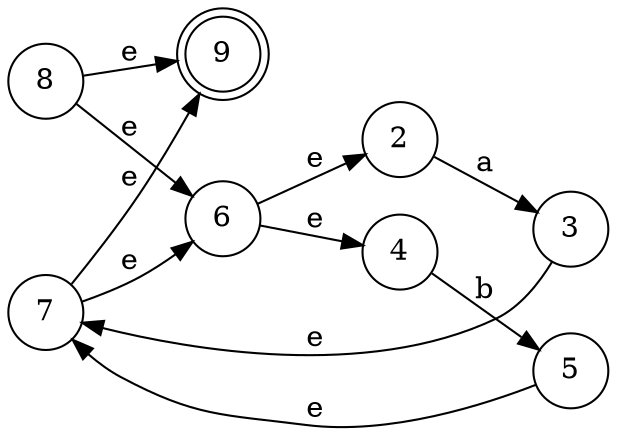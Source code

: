 digraph finite_state_machine {
	rankdir=LR size="8,5"
	node [shape=doublecircle]
	9
	node [shape=circle]
	2 -> 3 [label=a]
	3 -> 7 [label=e]
	4 -> 5 [label=b]
	5 -> 7 [label=e]
	6 -> 2 [label=e]
	6 -> 4 [label=e]
	7 -> 6 [label=e]
	7 -> 9 [label=e]
	8 -> 6 [label=e]
	8 -> 9 [label=e]
}
